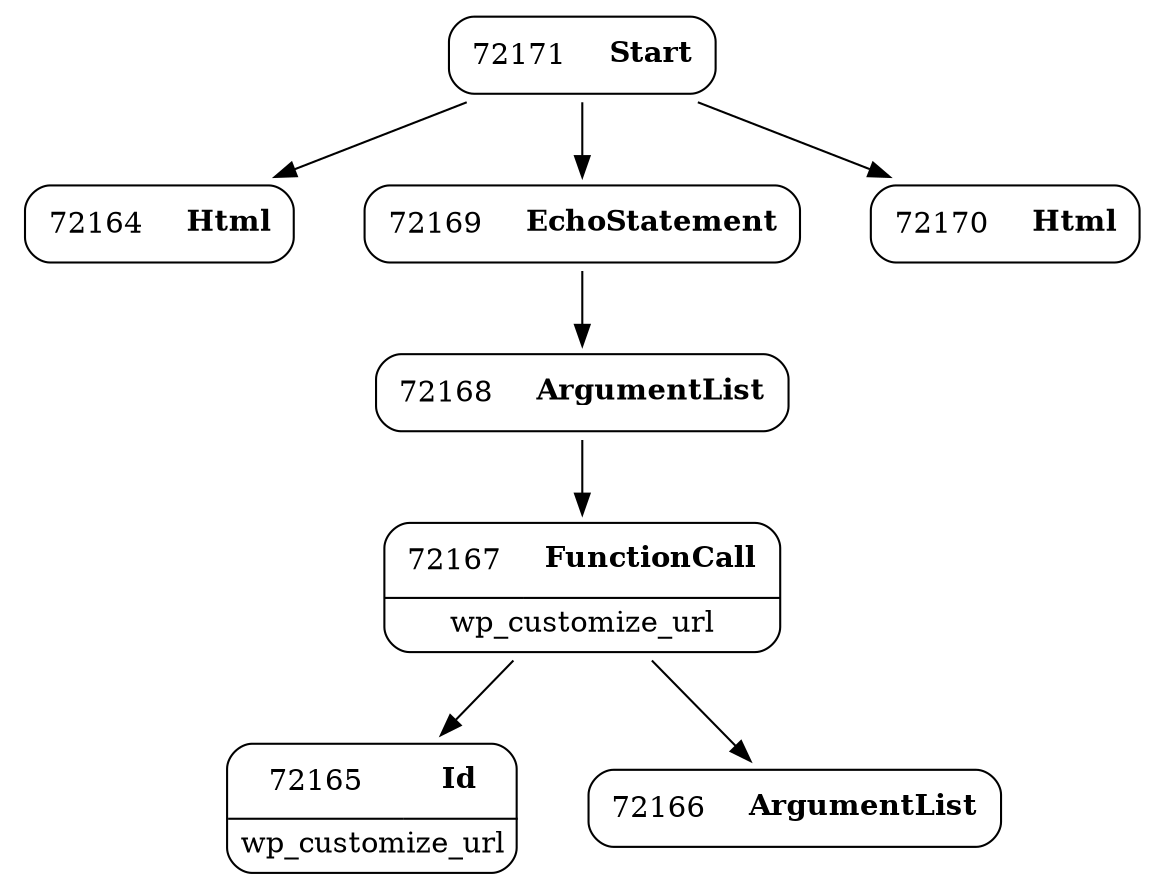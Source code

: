 digraph ast {
node [shape=none];
72165 [label=<<TABLE border='1' cellspacing='0' cellpadding='10' style='rounded' ><TR><TD border='0'>72165</TD><TD border='0'><B>Id</B></TD></TR><HR/><TR><TD border='0' cellpadding='5' colspan='2'>wp_customize_url</TD></TR></TABLE>>];
72164 [label=<<TABLE border='1' cellspacing='0' cellpadding='10' style='rounded' ><TR><TD border='0'>72164</TD><TD border='0'><B>Html</B></TD></TR></TABLE>>];
72167 [label=<<TABLE border='1' cellspacing='0' cellpadding='10' style='rounded' ><TR><TD border='0'>72167</TD><TD border='0'><B>FunctionCall</B></TD></TR><HR/><TR><TD border='0' cellpadding='5' colspan='2'>wp_customize_url</TD></TR></TABLE>>];
72167 -> 72165 [weight=2];
72167 -> 72166 [weight=2];
72166 [label=<<TABLE border='1' cellspacing='0' cellpadding='10' style='rounded' ><TR><TD border='0'>72166</TD><TD border='0'><B>ArgumentList</B></TD></TR></TABLE>>];
72169 [label=<<TABLE border='1' cellspacing='0' cellpadding='10' style='rounded' ><TR><TD border='0'>72169</TD><TD border='0'><B>EchoStatement</B></TD></TR></TABLE>>];
72169 -> 72168 [weight=2];
72168 [label=<<TABLE border='1' cellspacing='0' cellpadding='10' style='rounded' ><TR><TD border='0'>72168</TD><TD border='0'><B>ArgumentList</B></TD></TR></TABLE>>];
72168 -> 72167 [weight=2];
72171 [label=<<TABLE border='1' cellspacing='0' cellpadding='10' style='rounded' ><TR><TD border='0'>72171</TD><TD border='0'><B>Start</B></TD></TR></TABLE>>];
72171 -> 72164 [weight=2];
72171 -> 72169 [weight=2];
72171 -> 72170 [weight=2];
72170 [label=<<TABLE border='1' cellspacing='0' cellpadding='10' style='rounded' ><TR><TD border='0'>72170</TD><TD border='0'><B>Html</B></TD></TR></TABLE>>];
}
